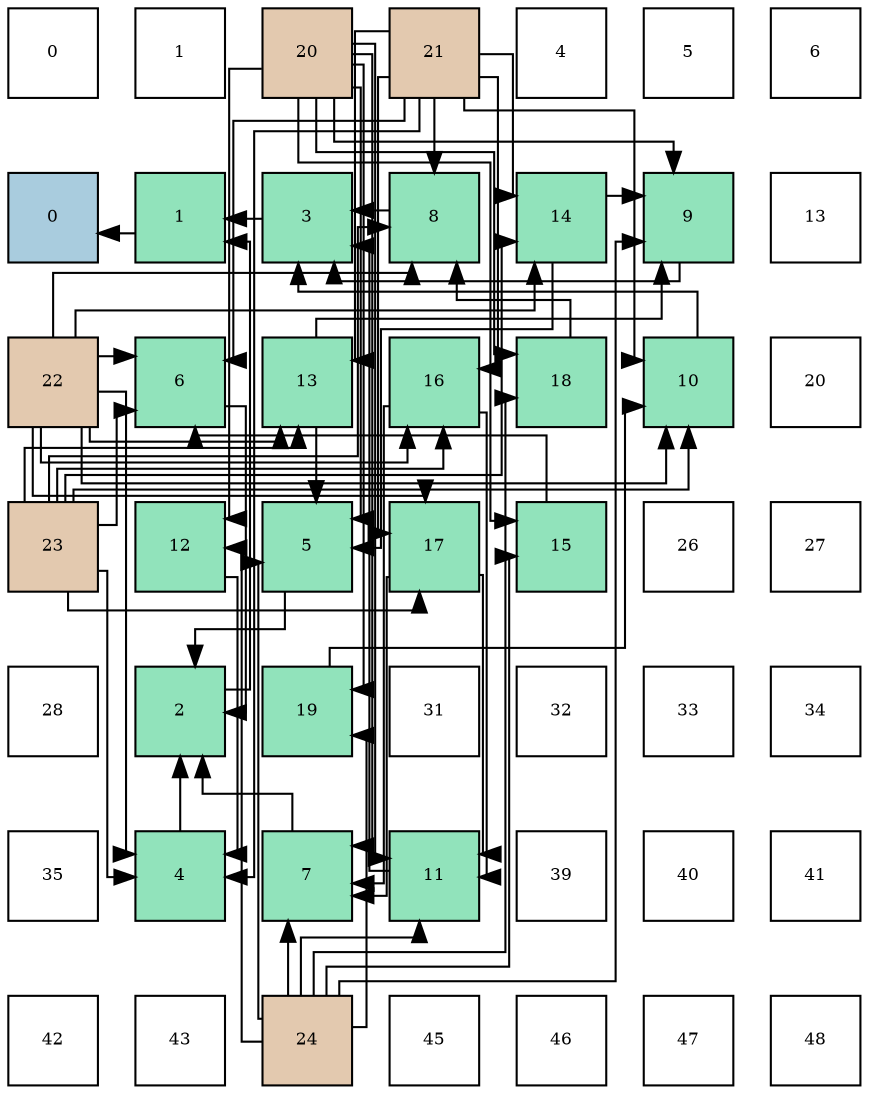 digraph layout{
 rankdir=TB;
 splines=ortho;
 node [style=filled shape=square fixedsize=true width=0.6];
0[label="0", fontsize=8, fillcolor="#ffffff"];
1[label="1", fontsize=8, fillcolor="#ffffff"];
2[label="20", fontsize=8, fillcolor="#e3c9af"];
3[label="21", fontsize=8, fillcolor="#e3c9af"];
4[label="4", fontsize=8, fillcolor="#ffffff"];
5[label="5", fontsize=8, fillcolor="#ffffff"];
6[label="6", fontsize=8, fillcolor="#ffffff"];
7[label="0", fontsize=8, fillcolor="#a9ccde"];
8[label="1", fontsize=8, fillcolor="#91e3bb"];
9[label="3", fontsize=8, fillcolor="#91e3bb"];
10[label="8", fontsize=8, fillcolor="#91e3bb"];
11[label="14", fontsize=8, fillcolor="#91e3bb"];
12[label="9", fontsize=8, fillcolor="#91e3bb"];
13[label="13", fontsize=8, fillcolor="#ffffff"];
14[label="22", fontsize=8, fillcolor="#e3c9af"];
15[label="6", fontsize=8, fillcolor="#91e3bb"];
16[label="13", fontsize=8, fillcolor="#91e3bb"];
17[label="16", fontsize=8, fillcolor="#91e3bb"];
18[label="18", fontsize=8, fillcolor="#91e3bb"];
19[label="10", fontsize=8, fillcolor="#91e3bb"];
20[label="20", fontsize=8, fillcolor="#ffffff"];
21[label="23", fontsize=8, fillcolor="#e3c9af"];
22[label="12", fontsize=8, fillcolor="#91e3bb"];
23[label="5", fontsize=8, fillcolor="#91e3bb"];
24[label="17", fontsize=8, fillcolor="#91e3bb"];
25[label="15", fontsize=8, fillcolor="#91e3bb"];
26[label="26", fontsize=8, fillcolor="#ffffff"];
27[label="27", fontsize=8, fillcolor="#ffffff"];
28[label="28", fontsize=8, fillcolor="#ffffff"];
29[label="2", fontsize=8, fillcolor="#91e3bb"];
30[label="19", fontsize=8, fillcolor="#91e3bb"];
31[label="31", fontsize=8, fillcolor="#ffffff"];
32[label="32", fontsize=8, fillcolor="#ffffff"];
33[label="33", fontsize=8, fillcolor="#ffffff"];
34[label="34", fontsize=8, fillcolor="#ffffff"];
35[label="35", fontsize=8, fillcolor="#ffffff"];
36[label="4", fontsize=8, fillcolor="#91e3bb"];
37[label="7", fontsize=8, fillcolor="#91e3bb"];
38[label="11", fontsize=8, fillcolor="#91e3bb"];
39[label="39", fontsize=8, fillcolor="#ffffff"];
40[label="40", fontsize=8, fillcolor="#ffffff"];
41[label="41", fontsize=8, fillcolor="#ffffff"];
42[label="42", fontsize=8, fillcolor="#ffffff"];
43[label="43", fontsize=8, fillcolor="#ffffff"];
44[label="24", fontsize=8, fillcolor="#e3c9af"];
45[label="45", fontsize=8, fillcolor="#ffffff"];
46[label="46", fontsize=8, fillcolor="#ffffff"];
47[label="47", fontsize=8, fillcolor="#ffffff"];
48[label="48", fontsize=8, fillcolor="#ffffff"];
edge [constraint=false, style=vis];8 -> 7;
29 -> 8;
9 -> 8;
36 -> 29;
23 -> 29;
15 -> 29;
37 -> 29;
10 -> 9;
12 -> 9;
19 -> 9;
38 -> 9;
22 -> 36;
3 -> 36;
14 -> 36;
21 -> 36;
16 -> 23;
11 -> 23;
2 -> 23;
44 -> 23;
25 -> 15;
3 -> 15;
14 -> 15;
21 -> 15;
17 -> 37;
24 -> 37;
2 -> 37;
44 -> 37;
18 -> 10;
3 -> 10;
14 -> 10;
21 -> 10;
16 -> 12;
11 -> 12;
2 -> 12;
44 -> 12;
30 -> 19;
3 -> 19;
14 -> 19;
21 -> 19;
17 -> 38;
24 -> 38;
2 -> 38;
44 -> 38;
2 -> 22;
44 -> 22;
3 -> 16;
14 -> 16;
21 -> 16;
3 -> 11;
14 -> 11;
21 -> 11;
2 -> 25;
44 -> 25;
3 -> 17;
14 -> 17;
21 -> 17;
3 -> 24;
14 -> 24;
21 -> 24;
2 -> 18;
44 -> 18;
2 -> 30;
44 -> 30;
edge [constraint=true, style=invis];
0 -> 7 -> 14 -> 21 -> 28 -> 35 -> 42;
1 -> 8 -> 15 -> 22 -> 29 -> 36 -> 43;
2 -> 9 -> 16 -> 23 -> 30 -> 37 -> 44;
3 -> 10 -> 17 -> 24 -> 31 -> 38 -> 45;
4 -> 11 -> 18 -> 25 -> 32 -> 39 -> 46;
5 -> 12 -> 19 -> 26 -> 33 -> 40 -> 47;
6 -> 13 -> 20 -> 27 -> 34 -> 41 -> 48;
rank = same {0 -> 1 -> 2 -> 3 -> 4 -> 5 -> 6};
rank = same {7 -> 8 -> 9 -> 10 -> 11 -> 12 -> 13};
rank = same {14 -> 15 -> 16 -> 17 -> 18 -> 19 -> 20};
rank = same {21 -> 22 -> 23 -> 24 -> 25 -> 26 -> 27};
rank = same {28 -> 29 -> 30 -> 31 -> 32 -> 33 -> 34};
rank = same {35 -> 36 -> 37 -> 38 -> 39 -> 40 -> 41};
rank = same {42 -> 43 -> 44 -> 45 -> 46 -> 47 -> 48};
}